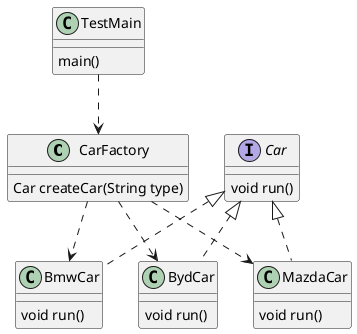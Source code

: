 @startuml

class CarFactory{
    Car createCar(String type)
}
interface Car{
    void run()
}

class BmwCar implements Car{
    void run()
}
class BydCar implements Car{
    void run()
}
class MazdaCar implements Car{
    void run()
}
class TestMain{
    main()
}
CarFactory ..> BydCar
CarFactory ..> MazdaCar
CarFactory ..> BmwCar
TestMain ..> CarFactory

@enduml
